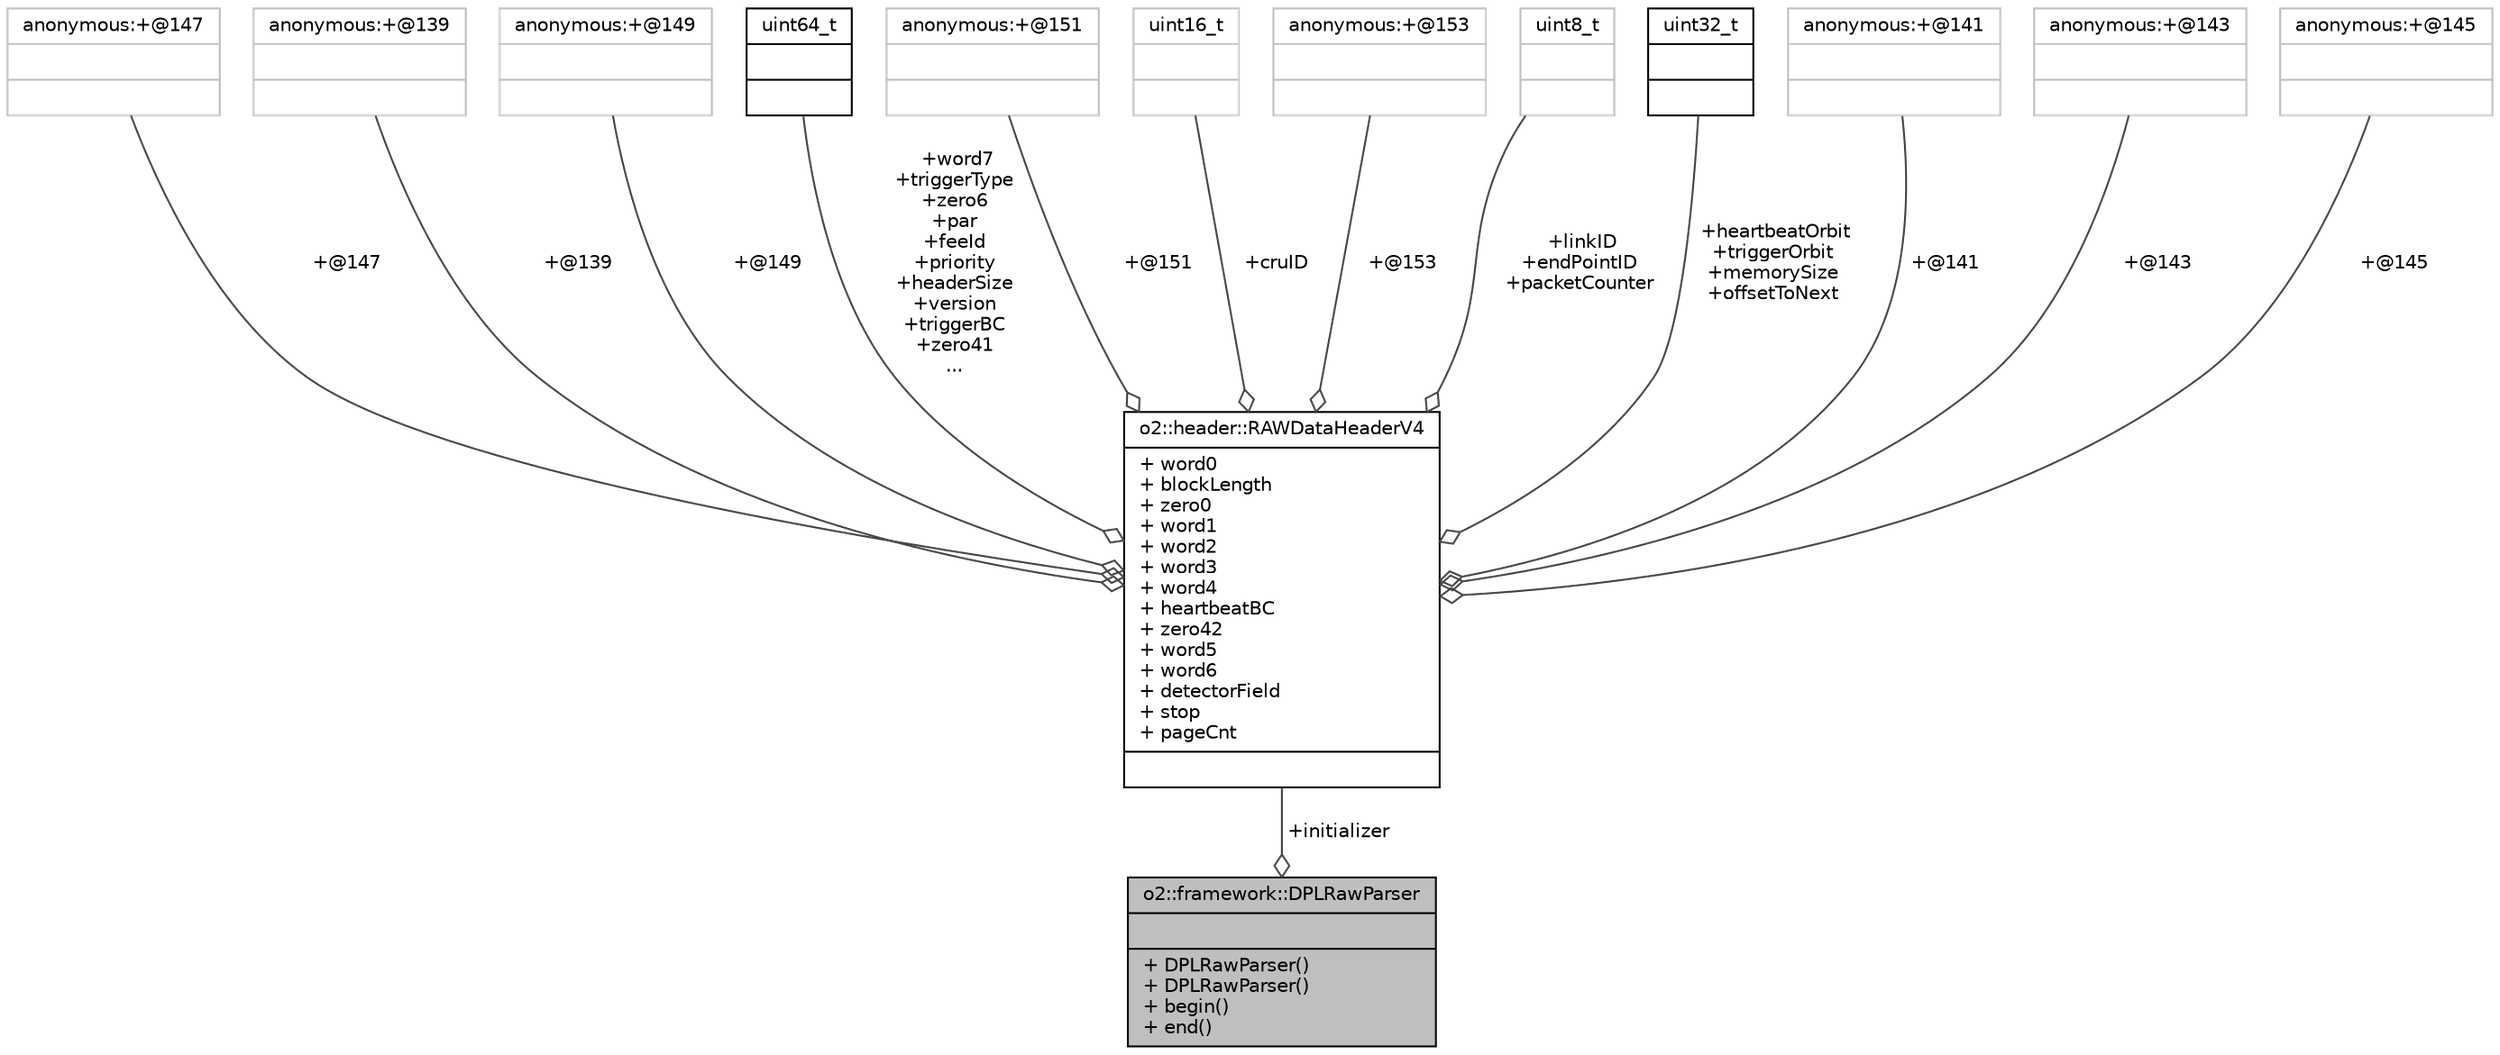 digraph "o2::framework::DPLRawParser"
{
 // INTERACTIVE_SVG=YES
  bgcolor="transparent";
  edge [fontname="Helvetica",fontsize="10",labelfontname="Helvetica",labelfontsize="10"];
  node [fontname="Helvetica",fontsize="10",shape=record];
  Node1 [label="{o2::framework::DPLRawParser\n||+ DPLRawParser()\l+ DPLRawParser()\l+ begin()\l+ end()\l}",height=0.2,width=0.4,color="black", fillcolor="grey75", style="filled", fontcolor="black"];
  Node2 -> Node1 [color="grey25",fontsize="10",style="solid",label=" +initializer" ,arrowhead="odiamond",fontname="Helvetica"];
  Node2 [label="{o2::header::RAWDataHeaderV4\n|+ word0\l+ blockLength\l+ zero0\l+ word1\l+ word2\l+ word3\l+ word4\l+ heartbeatBC\l+ zero42\l+ word5\l+ word6\l+ detectorField\l+ stop\l+ pageCnt\l|}",height=0.2,width=0.4,color="black",URL="$d8/d47/structo2_1_1header_1_1RAWDataHeaderV4.html"];
  Node3 -> Node2 [color="grey25",fontsize="10",style="solid",label=" +@147" ,arrowhead="odiamond",fontname="Helvetica"];
  Node3 [label="{anonymous:+@147\n||}",height=0.2,width=0.4,color="grey75"];
  Node4 -> Node2 [color="grey25",fontsize="10",style="solid",label=" +@139" ,arrowhead="odiamond",fontname="Helvetica"];
  Node4 [label="{anonymous:+@139\n||}",height=0.2,width=0.4,color="grey75"];
  Node5 -> Node2 [color="grey25",fontsize="10",style="solid",label=" +@149" ,arrowhead="odiamond",fontname="Helvetica"];
  Node5 [label="{anonymous:+@149\n||}",height=0.2,width=0.4,color="grey75"];
  Node6 -> Node2 [color="grey25",fontsize="10",style="solid",label=" +word7\n+triggerType\n+zero6\n+par\n+feeId\n+priority\n+headerSize\n+version\n+triggerBC\n+zero41\n..." ,arrowhead="odiamond",fontname="Helvetica"];
  Node6 [label="{uint64_t\n||}",height=0.2,width=0.4,color="black",URL="$d6/d30/classuint64__t.html"];
  Node7 -> Node2 [color="grey25",fontsize="10",style="solid",label=" +@151" ,arrowhead="odiamond",fontname="Helvetica"];
  Node7 [label="{anonymous:+@151\n||}",height=0.2,width=0.4,color="grey75"];
  Node8 -> Node2 [color="grey25",fontsize="10",style="solid",label=" +cruID" ,arrowhead="odiamond",fontname="Helvetica"];
  Node8 [label="{uint16_t\n||}",height=0.2,width=0.4,color="grey75"];
  Node9 -> Node2 [color="grey25",fontsize="10",style="solid",label=" +@153" ,arrowhead="odiamond",fontname="Helvetica"];
  Node9 [label="{anonymous:+@153\n||}",height=0.2,width=0.4,color="grey75"];
  Node10 -> Node2 [color="grey25",fontsize="10",style="solid",label=" +linkID\n+endPointID\n+packetCounter" ,arrowhead="odiamond",fontname="Helvetica"];
  Node10 [label="{uint8_t\n||}",height=0.2,width=0.4,color="grey75"];
  Node11 -> Node2 [color="grey25",fontsize="10",style="solid",label=" +heartbeatOrbit\n+triggerOrbit\n+memorySize\n+offsetToNext" ,arrowhead="odiamond",fontname="Helvetica"];
  Node11 [label="{uint32_t\n||}",height=0.2,width=0.4,color="black",URL="$d3/d87/classuint32__t.html"];
  Node12 -> Node2 [color="grey25",fontsize="10",style="solid",label=" +@141" ,arrowhead="odiamond",fontname="Helvetica"];
  Node12 [label="{anonymous:+@141\n||}",height=0.2,width=0.4,color="grey75"];
  Node13 -> Node2 [color="grey25",fontsize="10",style="solid",label=" +@143" ,arrowhead="odiamond",fontname="Helvetica"];
  Node13 [label="{anonymous:+@143\n||}",height=0.2,width=0.4,color="grey75"];
  Node14 -> Node2 [color="grey25",fontsize="10",style="solid",label=" +@145" ,arrowhead="odiamond",fontname="Helvetica"];
  Node14 [label="{anonymous:+@145\n||}",height=0.2,width=0.4,color="grey75"];
}
